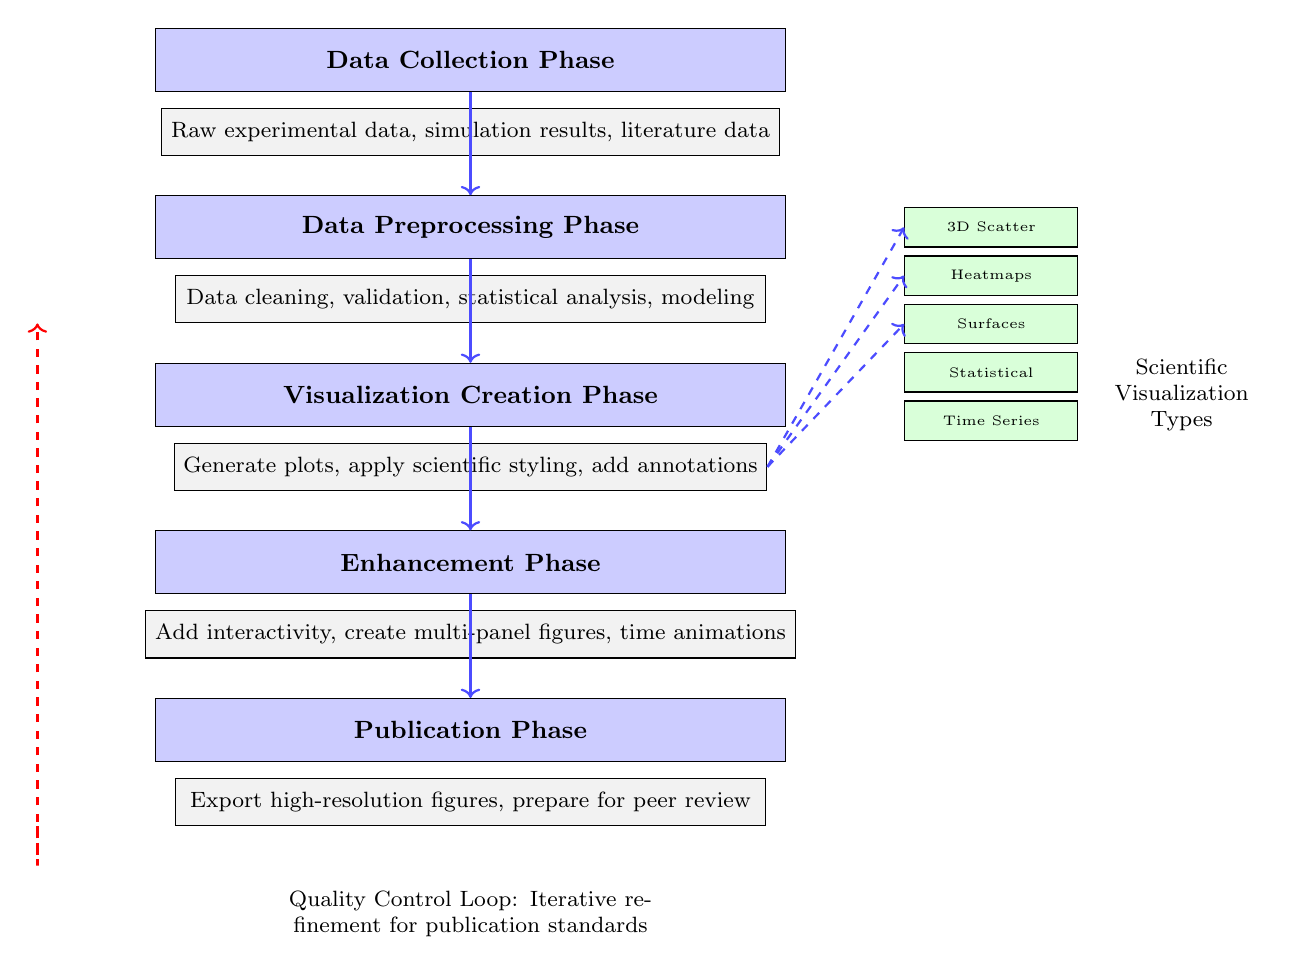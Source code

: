 \begin{tikzpicture}[
	node distance=0.8cm, % increased vertical spacing
	phase/.style={rectangle, draw, fill=blue!20, minimum width=8cm, minimum height=0.8cm, text centered, font=\small\bfseries},
	task/.style={rectangle, draw, fill=gray!10, minimum width=7.5cm, minimum height=0.6cm, text centered, font=\footnotesize},
	viz_type/.style={rectangle, draw, fill=green!15, minimum width=2.2cm, minimum height=0.5cm, text centered, font=\tiny},
	arrow/.style={->, thick, blue!70}
	]
	
	% Scientific workflow phases (table format)
	\node[phase] (data_collection) {Data Collection Phase};
	\node[task, below=0.2cm of data_collection] (raw_data) {Raw experimental data, simulation results, literature data};
	
	\node[phase, below=0.5cm of raw_data] (preprocessing) {Data Preprocessing Phase};
	\node[task, below=0.2cm of preprocessing] (cleaning) {Data cleaning, validation, statistical analysis, modeling};
	
	\node[phase, below=0.5cm of cleaning] (visualization) {Visualization Creation Phase};
	\node[task, below=0.2cm of visualization] (viz_creation) {Generate plots, apply scientific styling, add annotations};
	
	\node[phase, below=0.5cm of viz_creation] (enhancement) {Enhancement Phase};
	\node[task, below=0.2cm of enhancement] (interactivity) {Add interactivity, create multi-panel figures, time animations};
	
	\node[phase, below=0.5cm of interactivity] (publication) {Publication Phase};
	\node[task, below=0.2cm of publication] (final_output) {Export high-resolution figures, prepare for peer review};
	
	% Visualization types (side panel)
	\node[viz_type, right=1.5cm of preprocessing] (scatter3d) {3D Scatter};
	\node[viz_type, below=0.1cm of scatter3d] (heatmaps) {Heatmaps};
	\node[viz_type, below=0.1cm of heatmaps] (surfaces) {Surfaces};
	\node[viz_type, below=0.1cm of surfaces] (statistical) {Statistical};
	\node[viz_type, below=0.1cm of statistical] (timeseries) {Time Series};
	
	% Flow arrows
	\draw[arrow] (data_collection.south) -- (preprocessing.north);
	\draw[arrow] (preprocessing.south) -- (visualization.north);
	\draw[arrow] (visualization.south) -- (enhancement.north);
	\draw[arrow] (enhancement.south) -- (publication.north);
	
	% Visualization type connections
	\draw[arrow, dashed] (viz_creation.east) -- (scatter3d.west);
	\draw[arrow, dashed] (viz_creation.east) -- (heatmaps.west);
	\draw[arrow, dashed] (viz_creation.east) -- (surfaces.west);
	
	% Quality control feedback loop (moved 2cm further left)
	\draw[arrow, dashed, red] ([xshift=-5.5cm]final_output.south) -- ++(0,-0.5) -| ([xshift=-5.5cm]cleaning.south);
	
	% Labels
	\node[right=4cm of visualization, font=\footnotesize, text width=1.8cm, align=center] {Scientific\\Visualization\\Types};
	\node[below=0.7cm of final_output, font=\footnotesize, text width=6cm, align=center] {Quality Control Loop: Iterative refinement for publication standards};
	
\end{tikzpicture}